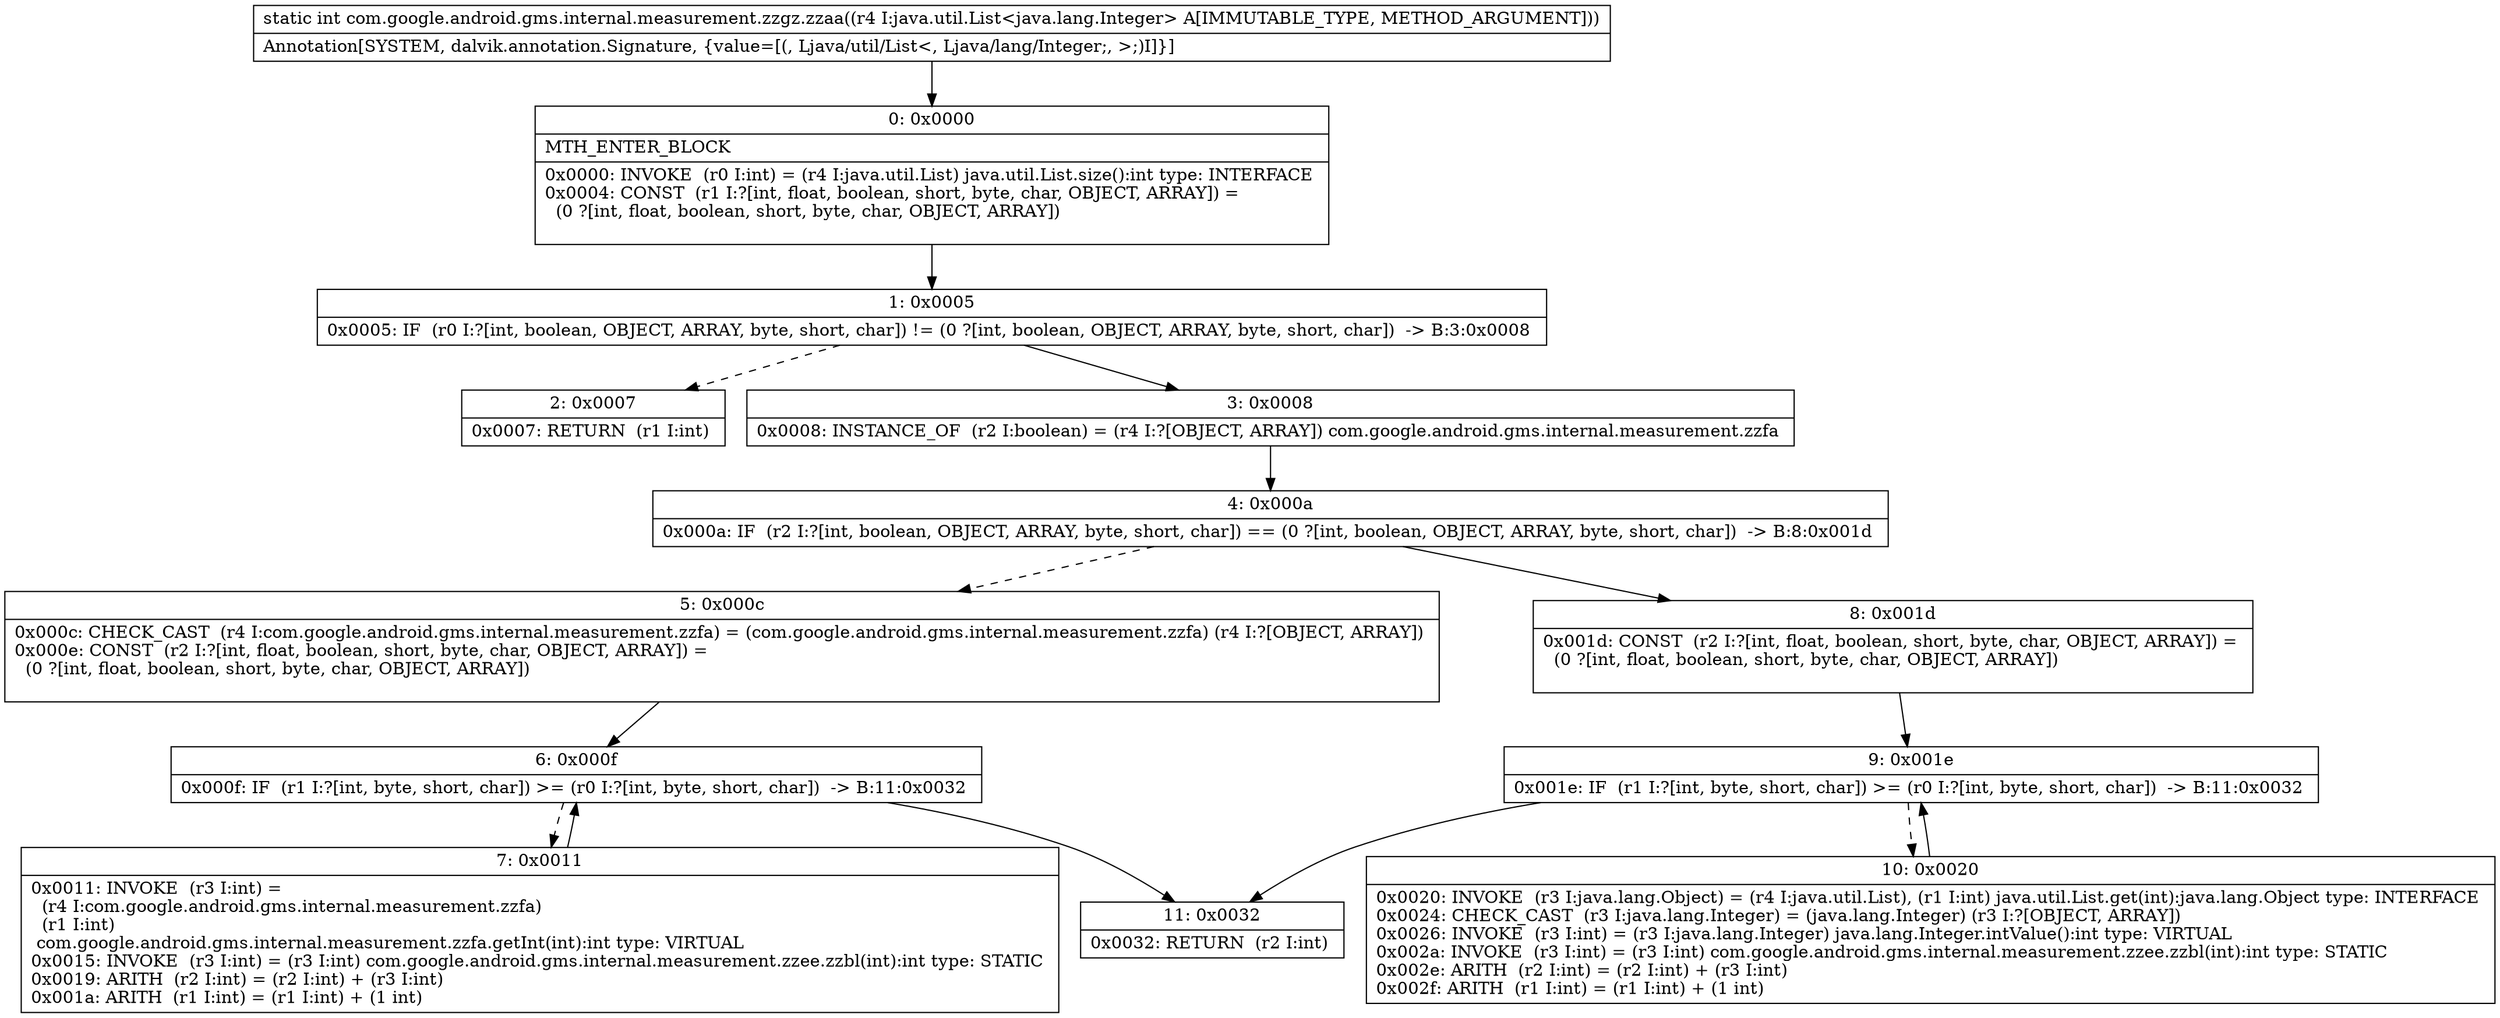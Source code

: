 digraph "CFG forcom.google.android.gms.internal.measurement.zzgz.zzaa(Ljava\/util\/List;)I" {
Node_0 [shape=record,label="{0\:\ 0x0000|MTH_ENTER_BLOCK\l|0x0000: INVOKE  (r0 I:int) = (r4 I:java.util.List) java.util.List.size():int type: INTERFACE \l0x0004: CONST  (r1 I:?[int, float, boolean, short, byte, char, OBJECT, ARRAY]) = \l  (0 ?[int, float, boolean, short, byte, char, OBJECT, ARRAY])\l \l}"];
Node_1 [shape=record,label="{1\:\ 0x0005|0x0005: IF  (r0 I:?[int, boolean, OBJECT, ARRAY, byte, short, char]) != (0 ?[int, boolean, OBJECT, ARRAY, byte, short, char])  \-\> B:3:0x0008 \l}"];
Node_2 [shape=record,label="{2\:\ 0x0007|0x0007: RETURN  (r1 I:int) \l}"];
Node_3 [shape=record,label="{3\:\ 0x0008|0x0008: INSTANCE_OF  (r2 I:boolean) = (r4 I:?[OBJECT, ARRAY]) com.google.android.gms.internal.measurement.zzfa \l}"];
Node_4 [shape=record,label="{4\:\ 0x000a|0x000a: IF  (r2 I:?[int, boolean, OBJECT, ARRAY, byte, short, char]) == (0 ?[int, boolean, OBJECT, ARRAY, byte, short, char])  \-\> B:8:0x001d \l}"];
Node_5 [shape=record,label="{5\:\ 0x000c|0x000c: CHECK_CAST  (r4 I:com.google.android.gms.internal.measurement.zzfa) = (com.google.android.gms.internal.measurement.zzfa) (r4 I:?[OBJECT, ARRAY]) \l0x000e: CONST  (r2 I:?[int, float, boolean, short, byte, char, OBJECT, ARRAY]) = \l  (0 ?[int, float, boolean, short, byte, char, OBJECT, ARRAY])\l \l}"];
Node_6 [shape=record,label="{6\:\ 0x000f|0x000f: IF  (r1 I:?[int, byte, short, char]) \>= (r0 I:?[int, byte, short, char])  \-\> B:11:0x0032 \l}"];
Node_7 [shape=record,label="{7\:\ 0x0011|0x0011: INVOKE  (r3 I:int) = \l  (r4 I:com.google.android.gms.internal.measurement.zzfa)\l  (r1 I:int)\l com.google.android.gms.internal.measurement.zzfa.getInt(int):int type: VIRTUAL \l0x0015: INVOKE  (r3 I:int) = (r3 I:int) com.google.android.gms.internal.measurement.zzee.zzbl(int):int type: STATIC \l0x0019: ARITH  (r2 I:int) = (r2 I:int) + (r3 I:int) \l0x001a: ARITH  (r1 I:int) = (r1 I:int) + (1 int) \l}"];
Node_8 [shape=record,label="{8\:\ 0x001d|0x001d: CONST  (r2 I:?[int, float, boolean, short, byte, char, OBJECT, ARRAY]) = \l  (0 ?[int, float, boolean, short, byte, char, OBJECT, ARRAY])\l \l}"];
Node_9 [shape=record,label="{9\:\ 0x001e|0x001e: IF  (r1 I:?[int, byte, short, char]) \>= (r0 I:?[int, byte, short, char])  \-\> B:11:0x0032 \l}"];
Node_10 [shape=record,label="{10\:\ 0x0020|0x0020: INVOKE  (r3 I:java.lang.Object) = (r4 I:java.util.List), (r1 I:int) java.util.List.get(int):java.lang.Object type: INTERFACE \l0x0024: CHECK_CAST  (r3 I:java.lang.Integer) = (java.lang.Integer) (r3 I:?[OBJECT, ARRAY]) \l0x0026: INVOKE  (r3 I:int) = (r3 I:java.lang.Integer) java.lang.Integer.intValue():int type: VIRTUAL \l0x002a: INVOKE  (r3 I:int) = (r3 I:int) com.google.android.gms.internal.measurement.zzee.zzbl(int):int type: STATIC \l0x002e: ARITH  (r2 I:int) = (r2 I:int) + (r3 I:int) \l0x002f: ARITH  (r1 I:int) = (r1 I:int) + (1 int) \l}"];
Node_11 [shape=record,label="{11\:\ 0x0032|0x0032: RETURN  (r2 I:int) \l}"];
MethodNode[shape=record,label="{static int com.google.android.gms.internal.measurement.zzgz.zzaa((r4 I:java.util.List\<java.lang.Integer\> A[IMMUTABLE_TYPE, METHOD_ARGUMENT]))  | Annotation[SYSTEM, dalvik.annotation.Signature, \{value=[(, Ljava\/util\/List\<, Ljava\/lang\/Integer;, \>;)I]\}]\l}"];
MethodNode -> Node_0;
Node_0 -> Node_1;
Node_1 -> Node_2[style=dashed];
Node_1 -> Node_3;
Node_3 -> Node_4;
Node_4 -> Node_5[style=dashed];
Node_4 -> Node_8;
Node_5 -> Node_6;
Node_6 -> Node_7[style=dashed];
Node_6 -> Node_11;
Node_7 -> Node_6;
Node_8 -> Node_9;
Node_9 -> Node_10[style=dashed];
Node_9 -> Node_11;
Node_10 -> Node_9;
}

